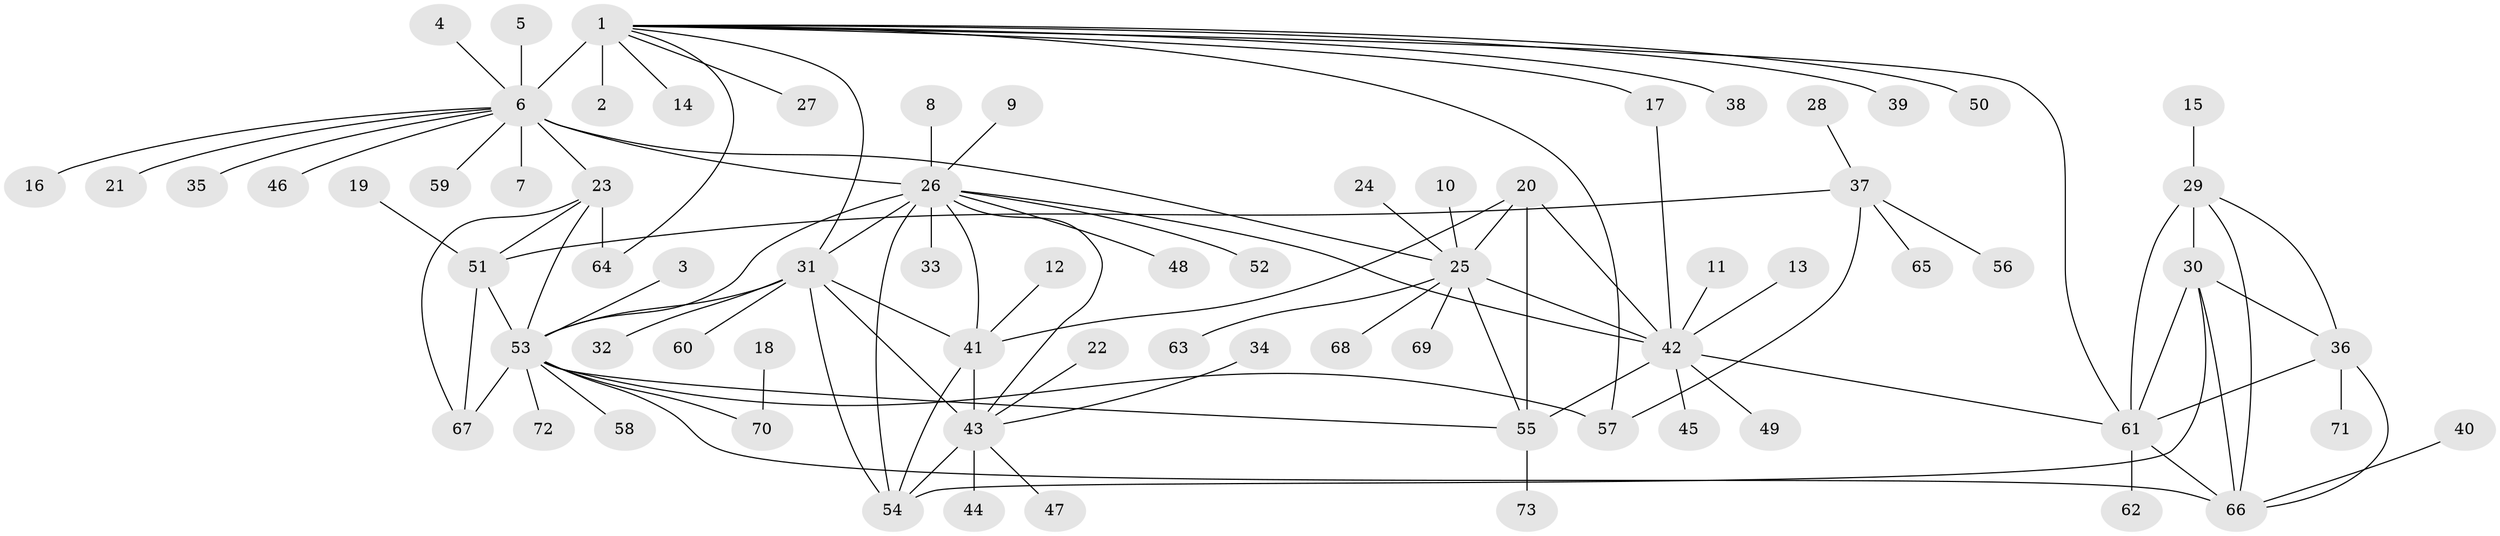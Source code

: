// original degree distribution, {11: 0.034482758620689655, 10: 0.027586206896551724, 6: 0.020689655172413793, 9: 0.06206896551724138, 7: 0.04827586206896552, 8: 0.034482758620689655, 12: 0.013793103448275862, 14: 0.006896551724137931, 1: 0.593103448275862, 4: 0.020689655172413793, 2: 0.10344827586206896, 3: 0.034482758620689655}
// Generated by graph-tools (version 1.1) at 2025/50/03/09/25 03:50:43]
// undirected, 73 vertices, 103 edges
graph export_dot {
graph [start="1"]
  node [color=gray90,style=filled];
  1;
  2;
  3;
  4;
  5;
  6;
  7;
  8;
  9;
  10;
  11;
  12;
  13;
  14;
  15;
  16;
  17;
  18;
  19;
  20;
  21;
  22;
  23;
  24;
  25;
  26;
  27;
  28;
  29;
  30;
  31;
  32;
  33;
  34;
  35;
  36;
  37;
  38;
  39;
  40;
  41;
  42;
  43;
  44;
  45;
  46;
  47;
  48;
  49;
  50;
  51;
  52;
  53;
  54;
  55;
  56;
  57;
  58;
  59;
  60;
  61;
  62;
  63;
  64;
  65;
  66;
  67;
  68;
  69;
  70;
  71;
  72;
  73;
  1 -- 2 [weight=1.0];
  1 -- 6 [weight=12.0];
  1 -- 14 [weight=1.0];
  1 -- 17 [weight=1.0];
  1 -- 27 [weight=1.0];
  1 -- 31 [weight=1.0];
  1 -- 38 [weight=1.0];
  1 -- 39 [weight=1.0];
  1 -- 50 [weight=1.0];
  1 -- 57 [weight=1.0];
  1 -- 61 [weight=1.0];
  1 -- 64 [weight=1.0];
  3 -- 53 [weight=1.0];
  4 -- 6 [weight=1.0];
  5 -- 6 [weight=1.0];
  6 -- 7 [weight=1.0];
  6 -- 16 [weight=1.0];
  6 -- 21 [weight=1.0];
  6 -- 23 [weight=1.0];
  6 -- 25 [weight=1.0];
  6 -- 26 [weight=1.0];
  6 -- 35 [weight=1.0];
  6 -- 46 [weight=1.0];
  6 -- 59 [weight=1.0];
  8 -- 26 [weight=1.0];
  9 -- 26 [weight=1.0];
  10 -- 25 [weight=1.0];
  11 -- 42 [weight=1.0];
  12 -- 41 [weight=1.0];
  13 -- 42 [weight=1.0];
  15 -- 29 [weight=1.0];
  17 -- 42 [weight=1.0];
  18 -- 70 [weight=1.0];
  19 -- 51 [weight=1.0];
  20 -- 25 [weight=4.0];
  20 -- 41 [weight=1.0];
  20 -- 42 [weight=4.0];
  20 -- 55 [weight=4.0];
  22 -- 43 [weight=1.0];
  23 -- 51 [weight=1.0];
  23 -- 53 [weight=4.0];
  23 -- 64 [weight=1.0];
  23 -- 67 [weight=1.0];
  24 -- 25 [weight=1.0];
  25 -- 42 [weight=1.0];
  25 -- 55 [weight=1.0];
  25 -- 63 [weight=1.0];
  25 -- 68 [weight=1.0];
  25 -- 69 [weight=1.0];
  26 -- 31 [weight=1.0];
  26 -- 33 [weight=1.0];
  26 -- 41 [weight=1.0];
  26 -- 42 [weight=1.0];
  26 -- 43 [weight=1.0];
  26 -- 48 [weight=1.0];
  26 -- 52 [weight=1.0];
  26 -- 53 [weight=1.0];
  26 -- 54 [weight=3.0];
  28 -- 37 [weight=1.0];
  29 -- 30 [weight=2.0];
  29 -- 36 [weight=1.0];
  29 -- 61 [weight=2.0];
  29 -- 66 [weight=1.0];
  30 -- 36 [weight=2.0];
  30 -- 54 [weight=1.0];
  30 -- 61 [weight=4.0];
  30 -- 66 [weight=2.0];
  31 -- 32 [weight=1.0];
  31 -- 41 [weight=1.0];
  31 -- 43 [weight=1.0];
  31 -- 53 [weight=1.0];
  31 -- 54 [weight=3.0];
  31 -- 60 [weight=1.0];
  34 -- 43 [weight=1.0];
  36 -- 61 [weight=2.0];
  36 -- 66 [weight=1.0];
  36 -- 71 [weight=1.0];
  37 -- 51 [weight=1.0];
  37 -- 56 [weight=1.0];
  37 -- 57 [weight=1.0];
  37 -- 65 [weight=1.0];
  40 -- 66 [weight=1.0];
  41 -- 43 [weight=1.0];
  41 -- 54 [weight=3.0];
  42 -- 45 [weight=1.0];
  42 -- 49 [weight=1.0];
  42 -- 55 [weight=1.0];
  42 -- 61 [weight=1.0];
  43 -- 44 [weight=1.0];
  43 -- 47 [weight=1.0];
  43 -- 54 [weight=3.0];
  51 -- 53 [weight=4.0];
  51 -- 67 [weight=1.0];
  53 -- 55 [weight=1.0];
  53 -- 57 [weight=1.0];
  53 -- 58 [weight=1.0];
  53 -- 66 [weight=1.0];
  53 -- 67 [weight=4.0];
  53 -- 70 [weight=1.0];
  53 -- 72 [weight=1.0];
  55 -- 73 [weight=1.0];
  61 -- 62 [weight=1.0];
  61 -- 66 [weight=2.0];
}
